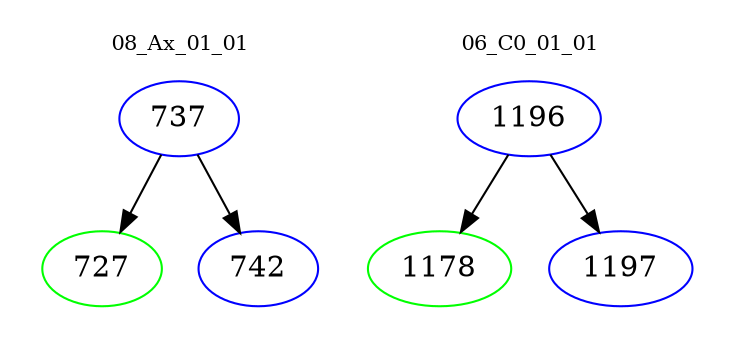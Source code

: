 digraph{
subgraph cluster_0 {
color = white
label = "08_Ax_01_01";
fontsize=10;
T0_737 [label="737", color="blue"]
T0_737 -> T0_727 [color="black"]
T0_727 [label="727", color="green"]
T0_737 -> T0_742 [color="black"]
T0_742 [label="742", color="blue"]
}
subgraph cluster_1 {
color = white
label = "06_C0_01_01";
fontsize=10;
T1_1196 [label="1196", color="blue"]
T1_1196 -> T1_1178 [color="black"]
T1_1178 [label="1178", color="green"]
T1_1196 -> T1_1197 [color="black"]
T1_1197 [label="1197", color="blue"]
}
}
